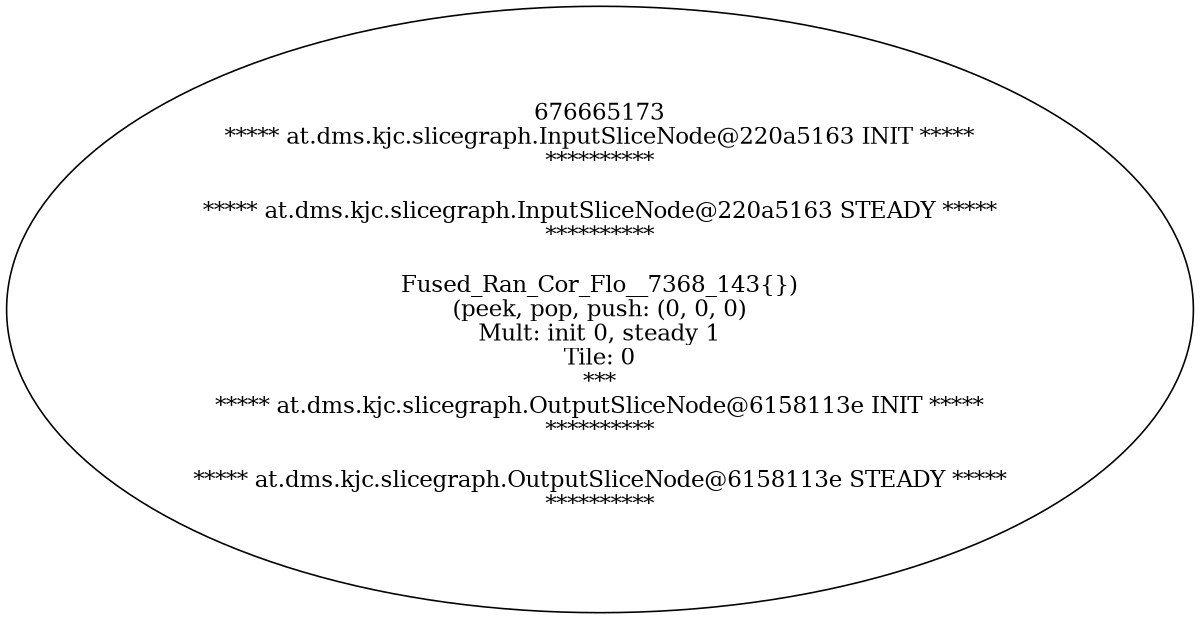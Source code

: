 digraph Flattend {
size = "8, 10.5";
676665173 [ label="676665173\n***** at.dms.kjc.slicegraph.InputSliceNode@220a5163 INIT *****\n**********\n\n***** at.dms.kjc.slicegraph.InputSliceNode@220a5163 STEADY *****\n**********\n\nFused_Ran_Cor_Flo__7368_143{})\n(peek, pop, push: (0, 0, 0)\nMult: init 0, steady 1\nTile: 0\n *** \n***** at.dms.kjc.slicegraph.OutputSliceNode@6158113e INIT *****\n**********\n\n***** at.dms.kjc.slicegraph.OutputSliceNode@6158113e STEADY *****\n**********\n" ];
}
